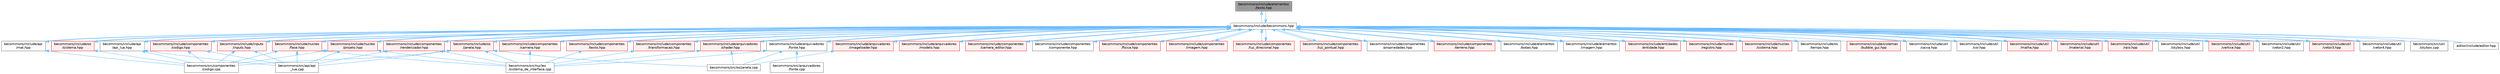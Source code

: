digraph "becommons/include/elementos/texto.hpp"
{
 // LATEX_PDF_SIZE
  bgcolor="transparent";
  edge [fontname=Helvetica,fontsize=10,labelfontname=Helvetica,labelfontsize=10];
  node [fontname=Helvetica,fontsize=10,shape=box,height=0.2,width=0.4];
  Node1 [id="Node000001",label="becommons/include/elementos\l/texto.hpp",height=0.2,width=0.4,color="gray40", fillcolor="grey60", style="filled", fontcolor="black",tooltip=" "];
  Node1 -> Node2 [id="edge1_Node000001_Node000002",dir="back",color="steelblue1",style="solid",tooltip=" "];
  Node2 [id="Node000002",label="becommons/include/becommons.hpp",height=0.2,width=0.4,color="grey40", fillcolor="white", style="filled",URL="$becommons_8hpp.html",tooltip=" "];
  Node2 -> Node3 [id="edge2_Node000002_Node000003",dir="back",color="steelblue1",style="solid",tooltip=" "];
  Node3 [id="Node000003",label="becommons/include/api\l/api_lua.hpp",height=0.2,width=0.4,color="grey40", fillcolor="white", style="filled",URL="$api__lua_8hpp.html",tooltip="Gerencia a configuração do luabridge para api lua."];
  Node3 -> Node2 [id="edge3_Node000003_Node000002",dir="back",color="steelblue1",style="solid",tooltip=" "];
  Node3 -> Node4 [id="edge4_Node000003_Node000004",dir="back",color="steelblue1",style="solid",tooltip=" "];
  Node4 [id="Node000004",label="becommons/src/api/api\l_lua.cpp",height=0.2,width=0.4,color="grey40", fillcolor="white", style="filled",URL="$api__lua_8cpp.html",tooltip=" "];
  Node3 -> Node5 [id="edge5_Node000003_Node000005",dir="back",color="steelblue1",style="solid",tooltip=" "];
  Node5 [id="Node000005",label="becommons/src/componentes\l/codigo.cpp",height=0.2,width=0.4,color="grey40", fillcolor="white", style="filled",URL="$codigo_8cpp.html",tooltip=" "];
  Node2 -> Node6 [id="edge6_Node000002_Node000006",dir="back",color="steelblue1",style="solid",tooltip=" "];
  Node6 [id="Node000006",label="becommons/include/api\l/mat.hpp",height=0.2,width=0.4,color="grey40", fillcolor="white", style="filled",URL="$mat_8hpp.html",tooltip="Gerencia funçoes matemáticas."];
  Node6 -> Node2 [id="edge7_Node000006_Node000002",dir="back",color="steelblue1",style="solid",tooltip=" "];
  Node6 -> Node5 [id="edge8_Node000006_Node000005",dir="back",color="steelblue1",style="solid",tooltip=" "];
  Node2 -> Node7 [id="edge9_Node000002_Node000007",dir="back",color="steelblue1",style="solid",tooltip=" "];
  Node7 [id="Node000007",label="becommons/include/arquivadores\l/fonte.hpp",height=0.2,width=0.4,color="grey40", fillcolor="white", style="filled",URL="$fonte_8hpp.html",tooltip="Define estruturas básicas para renderização de textos."];
  Node7 -> Node2 [id="edge10_Node000007_Node000002",dir="back",color="steelblue1",style="solid",tooltip=" "];
  Node7 -> Node8 [id="edge11_Node000007_Node000008",dir="back",color="steelblue1",style="solid",tooltip=" "];
  Node8 [id="Node000008",label="becommons/src/arquivadores\l/fonte.cpp",height=0.2,width=0.4,color="grey40", fillcolor="white", style="filled",URL="$fonte_8cpp.html",tooltip=" "];
  Node7 -> Node9 [id="edge12_Node000007_Node000009",dir="back",color="steelblue1",style="solid",tooltip=" "];
  Node9 [id="Node000009",label="becommons/src/nucleo\l/sistema_de_interface.cpp",height=0.2,width=0.4,color="grey40", fillcolor="white", style="filled",URL="$sistema__de__interface_8cpp.html",tooltip=" "];
  Node7 -> Node10 [id="edge13_Node000007_Node000010",dir="back",color="steelblue1",style="solid",tooltip=" "];
  Node10 [id="Node000010",label="becommons/src/os/janela.cpp",height=0.2,width=0.4,color="grey40", fillcolor="white", style="filled",URL="$janela_8cpp.html",tooltip=" "];
  Node2 -> Node11 [id="edge14_Node000002_Node000011",dir="back",color="steelblue1",style="solid",tooltip=" "];
  Node11 [id="Node000011",label="becommons/include/arquivadores\l/imageloader.hpp",height=0.2,width=0.4,color="red", fillcolor="#FFF0F0", style="filled",URL="$imageloader_8hpp.html",tooltip="Gerencia as imagems/texturas carregadas na engine."];
  Node11 -> Node2 [id="edge15_Node000011_Node000002",dir="back",color="steelblue1",style="solid",tooltip=" "];
  Node11 -> Node10 [id="edge16_Node000011_Node000010",dir="back",color="steelblue1",style="solid",tooltip=" "];
  Node2 -> Node16 [id="edge17_Node000002_Node000016",dir="back",color="steelblue1",style="solid",tooltip=" "];
  Node16 [id="Node000016",label="becommons/include/arquivadores\l/modelo.hpp",height=0.2,width=0.4,color="red", fillcolor="#FFF0F0", style="filled",URL="$modelo_8hpp.html",tooltip="Carrega um modelo usando a biblioteca assimp com base em um diretório."];
  Node16 -> Node2 [id="edge18_Node000016_Node000002",dir="back",color="steelblue1",style="solid",tooltip=" "];
  Node2 -> Node17 [id="edge19_Node000002_Node000017",dir="back",color="steelblue1",style="solid",tooltip=" "];
  Node17 [id="Node000017",label="becommons/include/arquivadores\l/shader.hpp",height=0.2,width=0.4,color="red", fillcolor="#FFF0F0", style="filled",URL="$shader_8hpp.html",tooltip="Gerencia os shaders GLSL."];
  Node17 -> Node2 [id="edge20_Node000017_Node000002",dir="back",color="steelblue1",style="solid",tooltip=" "];
  Node17 -> Node9 [id="edge21_Node000017_Node000009",dir="back",color="steelblue1",style="solid",tooltip=" "];
  Node17 -> Node10 [id="edge22_Node000017_Node000010",dir="back",color="steelblue1",style="solid",tooltip=" "];
  Node2 -> Node23 [id="edge23_Node000002_Node000023",dir="back",color="steelblue1",style="solid",tooltip=" "];
  Node23 [id="Node000023",label="becommons/include/componentes\l/camera.hpp",height=0.2,width=0.4,color="red", fillcolor="#FFF0F0", style="filled",URL="$camera_8hpp.html",tooltip="Estrutura básica de câmera."];
  Node23 -> Node2 [id="edge24_Node000023_Node000002",dir="back",color="steelblue1",style="solid",tooltip=" "];
  Node23 -> Node9 [id="edge25_Node000023_Node000009",dir="back",color="steelblue1",style="solid",tooltip=" "];
  Node2 -> Node26 [id="edge26_Node000002_Node000026",dir="back",color="steelblue1",style="solid",tooltip=" "];
  Node26 [id="Node000026",label="becommons/include/componentes\l/camera_editor.hpp",height=0.2,width=0.4,color="red", fillcolor="#FFF0F0", style="filled",URL="$camera__editor_8hpp.html",tooltip=" "];
  Node26 -> Node2 [id="edge27_Node000026_Node000002",dir="back",color="steelblue1",style="solid",tooltip=" "];
  Node2 -> Node31 [id="edge28_Node000002_Node000031",dir="back",color="steelblue1",style="solid",tooltip=" "];
  Node31 [id="Node000031",label="becommons/include/componentes\l/codigo.hpp",height=0.2,width=0.4,color="red", fillcolor="#FFF0F0", style="filled",URL="$codigo_8hpp.html",tooltip="Componente de código para entidades ECS."];
  Node31 -> Node2 [id="edge29_Node000031_Node000002",dir="back",color="steelblue1",style="solid",tooltip=" "];
  Node31 -> Node4 [id="edge30_Node000031_Node000004",dir="back",color="steelblue1",style="solid",tooltip=" "];
  Node31 -> Node5 [id="edge31_Node000031_Node000005",dir="back",color="steelblue1",style="solid",tooltip=" "];
  Node2 -> Node33 [id="edge32_Node000002_Node000033",dir="back",color="steelblue1",style="solid",tooltip=" "];
  Node33 [id="Node000033",label="becommons/include/componentes\l/componente.hpp",height=0.2,width=0.4,color="grey40", fillcolor="white", style="filled",URL="$componente_8hpp.html",tooltip="Estrutura base para componetes."];
  Node33 -> Node2 [id="edge33_Node000033_Node000002",dir="back",color="steelblue1",style="solid",tooltip=" "];
  Node2 -> Node34 [id="edge34_Node000002_Node000034",dir="back",color="steelblue1",style="solid",tooltip=" "];
  Node34 [id="Node000034",label="becommons/include/componentes\l/fisica.hpp",height=0.2,width=0.4,color="red", fillcolor="#FFF0F0", style="filled",URL="$fisica_8hpp.html",tooltip="Componente de física para entidades ECS."];
  Node34 -> Node2 [id="edge35_Node000034_Node000002",dir="back",color="steelblue1",style="solid",tooltip=" "];
  Node2 -> Node37 [id="edge36_Node000002_Node000037",dir="back",color="steelblue1",style="solid",tooltip=" "];
  Node37 [id="Node000037",label="becommons/include/componentes\l/imagem.hpp",height=0.2,width=0.4,color="red", fillcolor="#FFF0F0", style="filled",URL="$componentes_2imagem_8hpp.html",tooltip=" "];
  Node37 -> Node2 [id="edge37_Node000037_Node000002",dir="back",color="steelblue1",style="solid",tooltip=" "];
  Node2 -> Node38 [id="edge38_Node000002_Node000038",dir="back",color="steelblue1",style="solid",tooltip=" "];
  Node38 [id="Node000038",label="becommons/include/componentes\l/luz_direcional.hpp",height=0.2,width=0.4,color="red", fillcolor="#FFF0F0", style="filled",URL="$luz__direcional_8hpp.html",tooltip=" "];
  Node38 -> Node2 [id="edge39_Node000038_Node000002",dir="back",color="steelblue1",style="solid",tooltip=" "];
  Node2 -> Node39 [id="edge40_Node000002_Node000039",dir="back",color="steelblue1",style="solid",tooltip=" "];
  Node39 [id="Node000039",label="becommons/include/componentes\l/luz_pontual.hpp",height=0.2,width=0.4,color="red", fillcolor="#FFF0F0", style="filled",URL="$luz__pontual_8hpp.html",tooltip=" "];
  Node39 -> Node2 [id="edge41_Node000039_Node000002",dir="back",color="steelblue1",style="solid",tooltip=" "];
  Node2 -> Node40 [id="edge42_Node000002_Node000040",dir="back",color="steelblue1",style="solid",tooltip=" "];
  Node40 [id="Node000040",label="becommons/include/componentes\l/propriedades.hpp",height=0.2,width=0.4,color="grey40", fillcolor="white", style="filled",URL="$propriedades_8hpp.html",tooltip=" "];
  Node40 -> Node2 [id="edge43_Node000040_Node000002",dir="back",color="steelblue1",style="solid",tooltip=" "];
  Node2 -> Node41 [id="edge44_Node000002_Node000041",dir="back",color="steelblue1",style="solid",tooltip=" "];
  Node41 [id="Node000041",label="becommons/include/componentes\l/renderizador.hpp",height=0.2,width=0.4,color="red", fillcolor="#FFF0F0", style="filled",URL="$renderizador_8hpp.html",tooltip=" "];
  Node41 -> Node2 [id="edge45_Node000041_Node000002",dir="back",color="steelblue1",style="solid",tooltip=" "];
  Node41 -> Node4 [id="edge46_Node000041_Node000004",dir="back",color="steelblue1",style="solid",tooltip=" "];
  Node41 -> Node9 [id="edge47_Node000041_Node000009",dir="back",color="steelblue1",style="solid",tooltip=" "];
  Node2 -> Node42 [id="edge48_Node000002_Node000042",dir="back",color="steelblue1",style="solid",tooltip=" "];
  Node42 [id="Node000042",label="becommons/include/componentes\l/terreno.hpp",height=0.2,width=0.4,color="red", fillcolor="#FFF0F0", style="filled",URL="$terreno_8hpp.html",tooltip=" "];
  Node42 -> Node2 [id="edge49_Node000042_Node000002",dir="back",color="steelblue1",style="solid",tooltip=" "];
  Node2 -> Node43 [id="edge50_Node000002_Node000043",dir="back",color="steelblue1",style="solid",tooltip=" "];
  Node43 [id="Node000043",label="becommons/include/componentes\l/texto.hpp",height=0.2,width=0.4,color="red", fillcolor="#FFF0F0", style="filled",URL="$componentes_2texto_8hpp.html",tooltip=" "];
  Node43 -> Node2 [id="edge51_Node000043_Node000002",dir="back",color="steelblue1",style="solid",tooltip=" "];
  Node43 -> Node9 [id="edge52_Node000043_Node000009",dir="back",color="steelblue1",style="solid",tooltip=" "];
  Node2 -> Node44 [id="edge53_Node000002_Node000044",dir="back",color="steelblue1",style="solid",tooltip=" "];
  Node44 [id="Node000044",label="becommons/include/componentes\l/transformacao.hpp",height=0.2,width=0.4,color="red", fillcolor="#FFF0F0", style="filled",URL="$transformacao_8hpp.html",tooltip="Calcula a mtriz de modelo para um objeto 3d qualquer."];
  Node44 -> Node2 [id="edge54_Node000044_Node000002",dir="back",color="steelblue1",style="solid",tooltip=" "];
  Node44 -> Node9 [id="edge55_Node000044_Node000009",dir="back",color="steelblue1",style="solid",tooltip=" "];
  Node2 -> Node46 [id="edge56_Node000002_Node000046",dir="back",color="steelblue1",style="solid",tooltip=" "];
  Node46 [id="Node000046",label="becommons/include/elementos\l/botao.hpp",height=0.2,width=0.4,color="grey40", fillcolor="white", style="filled",URL="$botao_8hpp.html",tooltip=" "];
  Node46 -> Node2 [id="edge57_Node000046_Node000002",dir="back",color="steelblue1",style="solid",tooltip=" "];
  Node2 -> Node47 [id="edge58_Node000002_Node000047",dir="back",color="steelblue1",style="solid",tooltip=" "];
  Node47 [id="Node000047",label="becommons/include/elementos\l/imagem.hpp",height=0.2,width=0.4,color="grey40", fillcolor="white", style="filled",URL="$elementos_2imagem_8hpp.html",tooltip="Gerencia a configuração do luabridge para api lua."];
  Node47 -> Node2 [id="edge59_Node000047_Node000002",dir="back",color="steelblue1",style="solid",tooltip=" "];
  Node2 -> Node1 [id="edge60_Node000002_Node000001",dir="back",color="steelblue1",style="solid",tooltip=" "];
  Node2 -> Node48 [id="edge61_Node000002_Node000048",dir="back",color="steelblue1",style="solid",tooltip=" "];
  Node48 [id="Node000048",label="becommons/include/entidades\l/entidade.hpp",height=0.2,width=0.4,color="red", fillcolor="#FFF0F0", style="filled",URL="$entidade_8hpp.html",tooltip="Inclusoes e defini��es relacionadas � entidade."];
  Node48 -> Node2 [id="edge62_Node000048_Node000002",dir="back",color="steelblue1",style="solid",tooltip=" "];
  Node2 -> Node49 [id="edge63_Node000002_Node000049",dir="back",color="steelblue1",style="solid",tooltip=" "];
  Node49 [id="Node000049",label="becommons/include/inputs\l/inputs.hpp",height=0.2,width=0.4,color="red", fillcolor="#FFF0F0", style="filled",URL="$inputs_8hpp.html",tooltip=" "];
  Node49 -> Node2 [id="edge64_Node000049_Node000002",dir="back",color="steelblue1",style="solid",tooltip=" "];
  Node49 -> Node4 [id="edge65_Node000049_Node000004",dir="back",color="steelblue1",style="solid",tooltip=" "];
  Node49 -> Node5 [id="edge66_Node000049_Node000005",dir="back",color="steelblue1",style="solid",tooltip=" "];
  Node2 -> Node51 [id="edge67_Node000002_Node000051",dir="back",color="steelblue1",style="solid",tooltip=" "];
  Node51 [id="Node000051",label="becommons/include/nucleo\l/fase.hpp",height=0.2,width=0.4,color="red", fillcolor="#FFF0F0", style="filled",URL="$fase_8hpp.html",tooltip="Gerencia sistemas numa fase."];
  Node51 -> Node2 [id="edge68_Node000051_Node000002",dir="back",color="steelblue1",style="solid",tooltip=" "];
  Node51 -> Node4 [id="edge69_Node000051_Node000004",dir="back",color="steelblue1",style="solid",tooltip=" "];
  Node51 -> Node5 [id="edge70_Node000051_Node000005",dir="back",color="steelblue1",style="solid",tooltip=" "];
  Node51 -> Node9 [id="edge71_Node000051_Node000009",dir="back",color="steelblue1",style="solid",tooltip=" "];
  Node2 -> Node53 [id="edge72_Node000002_Node000053",dir="back",color="steelblue1",style="solid",tooltip=" "];
  Node53 [id="Node000053",label="becommons/include/nucleo\l/projeto.hpp",height=0.2,width=0.4,color="red", fillcolor="#FFF0F0", style="filled",URL="$projeto_8hpp.html",tooltip="Gerencia configurações do projeto."];
  Node53 -> Node2 [id="edge73_Node000053_Node000002",dir="back",color="steelblue1",style="solid",tooltip=" "];
  Node53 -> Node4 [id="edge74_Node000053_Node000004",dir="back",color="steelblue1",style="solid",tooltip=" "];
  Node53 -> Node5 [id="edge75_Node000053_Node000005",dir="back",color="steelblue1",style="solid",tooltip=" "];
  Node53 -> Node9 [id="edge76_Node000053_Node000009",dir="back",color="steelblue1",style="solid",tooltip=" "];
  Node2 -> Node55 [id="edge77_Node000002_Node000055",dir="back",color="steelblue1",style="solid",tooltip=" "];
  Node55 [id="Node000055",label="becommons/include/nucleo\l/registro.hpp",height=0.2,width=0.4,color="red", fillcolor="#FFF0F0", style="filled",URL="$registro_8hpp.html",tooltip="Inclusoes e definições relacionadas à registro."];
  Node55 -> Node2 [id="edge78_Node000055_Node000002",dir="back",color="steelblue1",style="solid",tooltip=" "];
  Node2 -> Node56 [id="edge79_Node000002_Node000056",dir="back",color="steelblue1",style="solid",tooltip=" "];
  Node56 [id="Node000056",label="becommons/include/nucleo\l/sistema.hpp",height=0.2,width=0.4,color="red", fillcolor="#FFF0F0", style="filled",URL="$nucleo_2sistema_8hpp.html",tooltip=" "];
  Node56 -> Node2 [id="edge80_Node000056_Node000002",dir="back",color="steelblue1",style="solid",tooltip=" "];
  Node2 -> Node59 [id="edge81_Node000002_Node000059",dir="back",color="steelblue1",style="solid",tooltip=" "];
  Node59 [id="Node000059",label="becommons/include/os\l/janela.hpp",height=0.2,width=0.4,color="red", fillcolor="#FFF0F0", style="filled",URL="$janela_8hpp.html",tooltip="Inicia e gerencia janela glfw."];
  Node59 -> Node2 [id="edge82_Node000059_Node000002",dir="back",color="steelblue1",style="solid",tooltip=" "];
  Node59 -> Node4 [id="edge83_Node000059_Node000004",dir="back",color="steelblue1",style="solid",tooltip=" "];
  Node59 -> Node5 [id="edge84_Node000059_Node000005",dir="back",color="steelblue1",style="solid",tooltip=" "];
  Node59 -> Node9 [id="edge85_Node000059_Node000009",dir="back",color="steelblue1",style="solid",tooltip=" "];
  Node59 -> Node10 [id="edge86_Node000059_Node000010",dir="back",color="steelblue1",style="solid",tooltip=" "];
  Node2 -> Node61 [id="edge87_Node000002_Node000061",dir="back",color="steelblue1",style="solid",tooltip=" "];
  Node61 [id="Node000061",label="becommons/include/os\l/sistema.hpp",height=0.2,width=0.4,color="red", fillcolor="#FFF0F0", style="filled",URL="$os_2sistema_8hpp.html",tooltip="funçoes do sistema"];
  Node61 -> Node2 [id="edge88_Node000061_Node000002",dir="back",color="steelblue1",style="solid",tooltip=" "];
  Node61 -> Node5 [id="edge89_Node000061_Node000005",dir="back",color="steelblue1",style="solid",tooltip=" "];
  Node2 -> Node62 [id="edge90_Node000002_Node000062",dir="back",color="steelblue1",style="solid",tooltip=" "];
  Node62 [id="Node000062",label="becommons/include/os\l/tempo.hpp",height=0.2,width=0.4,color="grey40", fillcolor="white", style="filled",URL="$tempo_8hpp.html",tooltip="Inicia e gerencia o tempo."];
  Node62 -> Node2 [id="edge91_Node000062_Node000002",dir="back",color="steelblue1",style="solid",tooltip=" "];
  Node2 -> Node63 [id="edge92_Node000002_Node000063",dir="back",color="steelblue1",style="solid",tooltip=" "];
  Node63 [id="Node000063",label="becommons/include/sistemas\l/bubble_gui.hpp",height=0.2,width=0.4,color="red", fillcolor="#FFF0F0", style="filled",URL="$bubble__gui_8hpp.html",tooltip=" "];
  Node2 -> Node64 [id="edge93_Node000002_Node000064",dir="back",color="steelblue1",style="solid",tooltip=" "];
  Node64 [id="Node000064",label="becommons/include/util\l/caixa.hpp",height=0.2,width=0.4,color="grey40", fillcolor="white", style="filled",URL="$caixa_8hpp.html",tooltip=" "];
  Node64 -> Node2 [id="edge94_Node000064_Node000002",dir="back",color="steelblue1",style="solid",tooltip=" "];
  Node2 -> Node65 [id="edge95_Node000002_Node000065",dir="back",color="steelblue1",style="solid",tooltip=" "];
  Node65 [id="Node000065",label="becommons/include/util\l/cor.hpp",height=0.2,width=0.4,color="grey40", fillcolor="white", style="filled",URL="$cor_8hpp.html",tooltip=" "];
  Node65 -> Node2 [id="edge96_Node000065_Node000002",dir="back",color="steelblue1",style="solid",tooltip=" "];
  Node2 -> Node66 [id="edge97_Node000002_Node000066",dir="back",color="steelblue1",style="solid",tooltip=" "];
  Node66 [id="Node000066",label="becommons/include/util\l/malha.hpp",height=0.2,width=0.4,color="red", fillcolor="#FFF0F0", style="filled",URL="$malha_8hpp.html",tooltip=" "];
  Node66 -> Node2 [id="edge98_Node000066_Node000002",dir="back",color="steelblue1",style="solid",tooltip=" "];
  Node2 -> Node68 [id="edge99_Node000002_Node000068",dir="back",color="steelblue1",style="solid",tooltip=" "];
  Node68 [id="Node000068",label="becommons/include/util\l/material.hpp",height=0.2,width=0.4,color="red", fillcolor="#FFF0F0", style="filled",URL="$material_8hpp.html",tooltip=" "];
  Node68 -> Node2 [id="edge100_Node000068_Node000002",dir="back",color="steelblue1",style="solid",tooltip=" "];
  Node2 -> Node69 [id="edge101_Node000002_Node000069",dir="back",color="steelblue1",style="solid",tooltip=" "];
  Node69 [id="Node000069",label="becommons/include/util\l/raio.hpp",height=0.2,width=0.4,color="red", fillcolor="#FFF0F0", style="filled",URL="$raio_8hpp.html",tooltip=" "];
  Node69 -> Node2 [id="edge102_Node000069_Node000002",dir="back",color="steelblue1",style="solid",tooltip=" "];
  Node2 -> Node70 [id="edge103_Node000002_Node000070",dir="back",color="steelblue1",style="solid",tooltip=" "];
  Node70 [id="Node000070",label="becommons/include/util\l/skybox.hpp",height=0.2,width=0.4,color="grey40", fillcolor="white", style="filled",URL="$skybox_8hpp.html",tooltip=" "];
  Node70 -> Node2 [id="edge104_Node000070_Node000002",dir="back",color="steelblue1",style="solid",tooltip=" "];
  Node2 -> Node71 [id="edge105_Node000002_Node000071",dir="back",color="steelblue1",style="solid",tooltip=" "];
  Node71 [id="Node000071",label="becommons/include/util\l/vertice.hpp",height=0.2,width=0.4,color="red", fillcolor="#FFF0F0", style="filled",URL="$vertice_8hpp.html",tooltip=" "];
  Node71 -> Node2 [id="edge106_Node000071_Node000002",dir="back",color="steelblue1",style="solid",tooltip=" "];
  Node2 -> Node72 [id="edge107_Node000002_Node000072",dir="back",color="steelblue1",style="solid",tooltip=" "];
  Node72 [id="Node000072",label="becommons/include/util\l/vetor2.hpp",height=0.2,width=0.4,color="grey40", fillcolor="white", style="filled",URL="$vetor2_8hpp.html",tooltip=" "];
  Node72 -> Node2 [id="edge108_Node000072_Node000002",dir="back",color="steelblue1",style="solid",tooltip=" "];
  Node2 -> Node73 [id="edge109_Node000002_Node000073",dir="back",color="steelblue1",style="solid",tooltip=" "];
  Node73 [id="Node000073",label="becommons/include/util\l/vetor3.hpp",height=0.2,width=0.4,color="red", fillcolor="#FFF0F0", style="filled",URL="$vetor3_8hpp.html",tooltip=" "];
  Node73 -> Node2 [id="edge110_Node000073_Node000002",dir="back",color="steelblue1",style="solid",tooltip=" "];
  Node2 -> Node74 [id="edge111_Node000002_Node000074",dir="back",color="steelblue1",style="solid",tooltip=" "];
  Node74 [id="Node000074",label="becommons/include/util\l/vetor4.hpp",height=0.2,width=0.4,color="grey40", fillcolor="white", style="filled",URL="$vetor4_8hpp.html",tooltip=" "];
  Node74 -> Node2 [id="edge112_Node000074_Node000002",dir="back",color="steelblue1",style="solid",tooltip=" "];
  Node2 -> Node75 [id="edge113_Node000002_Node000075",dir="back",color="steelblue1",style="solid",tooltip=" "];
  Node75 [id="Node000075",label="becommons/src/util\l/skybox.cpp",height=0.2,width=0.4,color="grey40", fillcolor="white", style="filled",URL="$skybox_8cpp.html",tooltip=" "];
  Node2 -> Node29 [id="edge114_Node000002_Node000029",dir="back",color="steelblue1",style="solid",tooltip=" "];
  Node29 [id="Node000029",label="editor/include/editor.hpp",height=0.2,width=0.4,color="grey40", fillcolor="white", style="filled",URL="$editor_8hpp.html",tooltip=" "];
}
